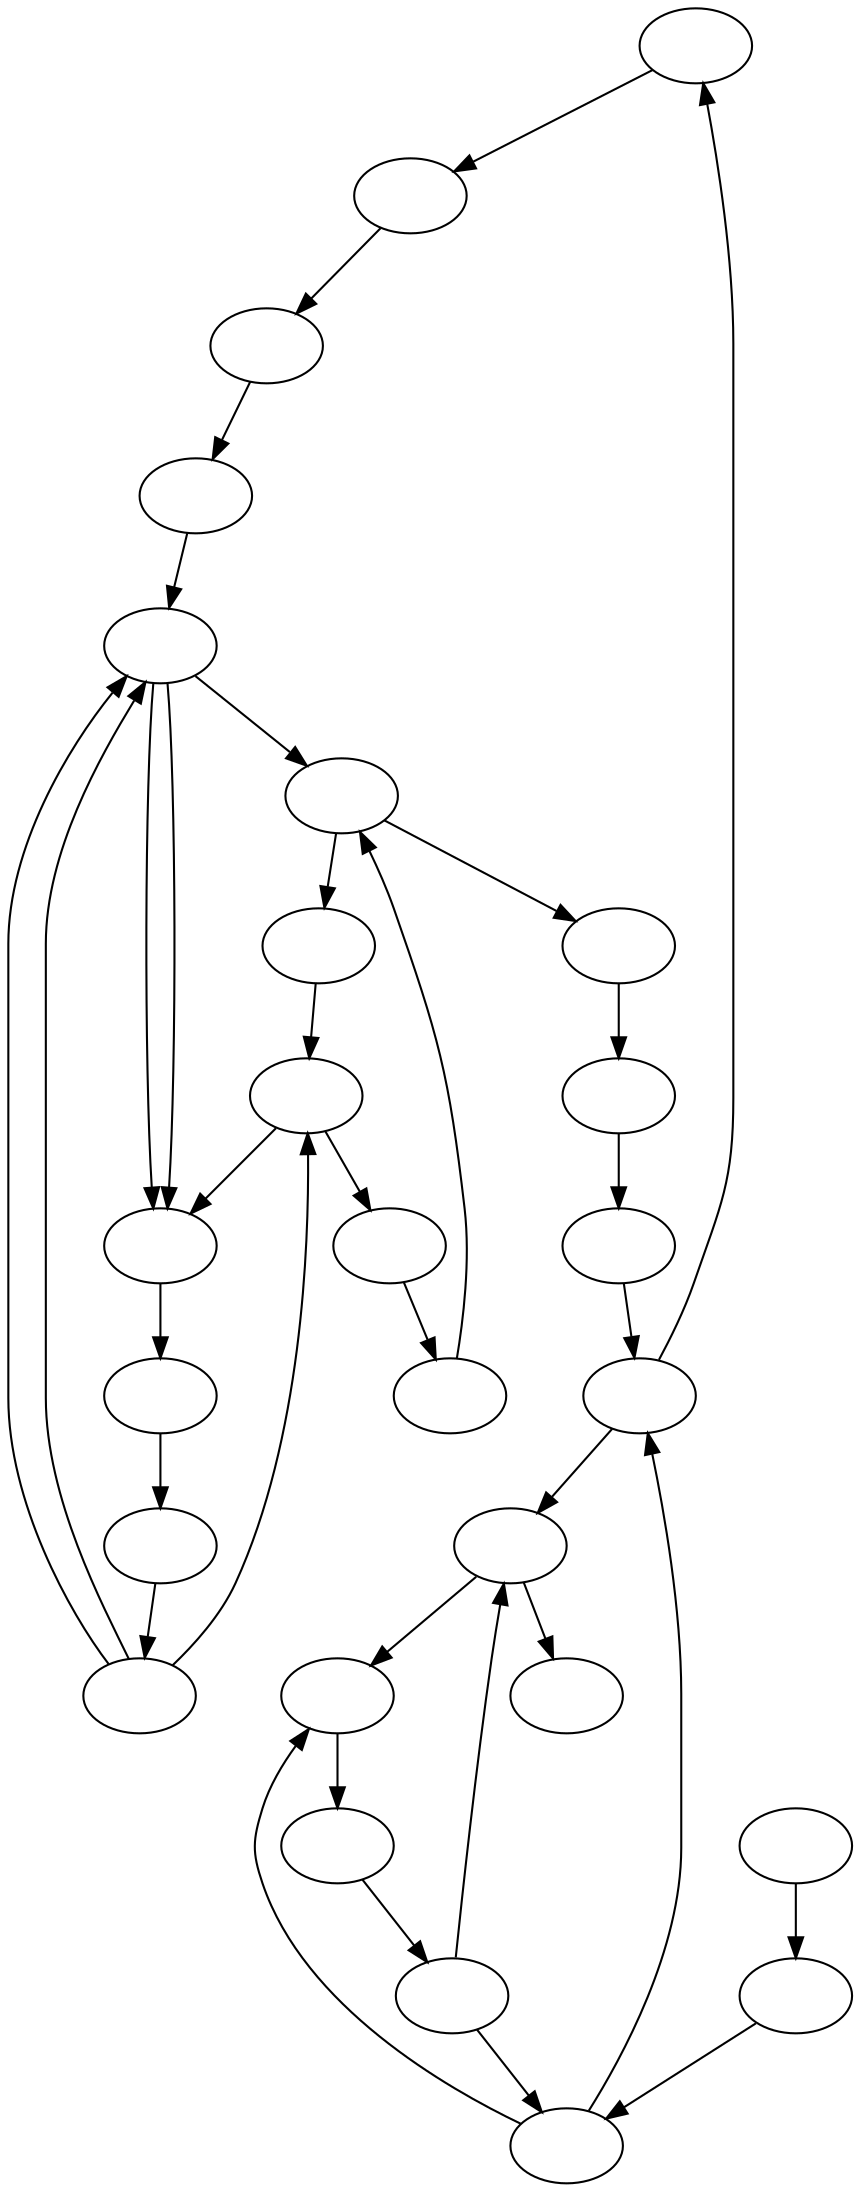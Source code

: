 digraph Grafo
{
subgraph fibonacci
{
fibonacci0[label=""];
fibonacci1 [label=""];
fibonacci2 [label=""];
fibonacci3 [label=""];
fibonacci4 [label=""];
fibonacci5 [label=""];
fibonacci6 [label=""];
fibonacci7 [label=""];
fibonacci8 [label=""];
fibonacci9 [label=""];
fibonacci10 [label=""];
fibonacci11 [label=""];
fibonacci12 [label=""];
fibonacci0->fibonacci1;
fibonacci1->fibonacci2;
fibonacci2->fibonacci3;
fibonacci3->fibonacci4;
fibonacci4->fibonacci5;
fibonacci5->fibonacci6;
fibonacci5->fibonacci10;
fibonacci6->fibonacci7;
fibonacci7->fibonacci8;
fibonacci8->fibonacci9;
fibonacci9->fibonacci5;
fibonacci10->fibonacci11;
fibonacci11->fibonacci12;
}
subgraph aCadena
{
aCadena0[label=""];
aCadena1 [label=""];
aCadena2 [label=""];
aCadena3 [label=""];
aCadena0->aCadena1;
aCadena1->aCadena2;
aCadena2->aCadena3;
}
subgraph main
{
main0[label=""];
main1 [label=""];
main2 [label=""];
main3 [label=""];
main4 [label=""];
main5 [label=""];
main0->main1;
main1->main2;
main2->main3;
main3->main4;
main4->main5;
}
subgraph imprimir
{
imprimir0[label=""];
imprimir1 [label=""];
imprimir2 [label=""];
imprimir0->imprimir1;
imprimir1->imprimir2;
}
fibonacci4->aCadena0;
aCadena3 ->fibonacci4;
fibonacci4->aCadena0;
aCadena3 ->fibonacci4;
fibonacci7->aCadena0;
aCadena3 ->fibonacci7;
main3->fibonacci0;
fibonacci12 ->main3;
main2->imprimir0;
imprimir2 ->main2;
main4->imprimir0;
imprimir2 ->main4;
}
